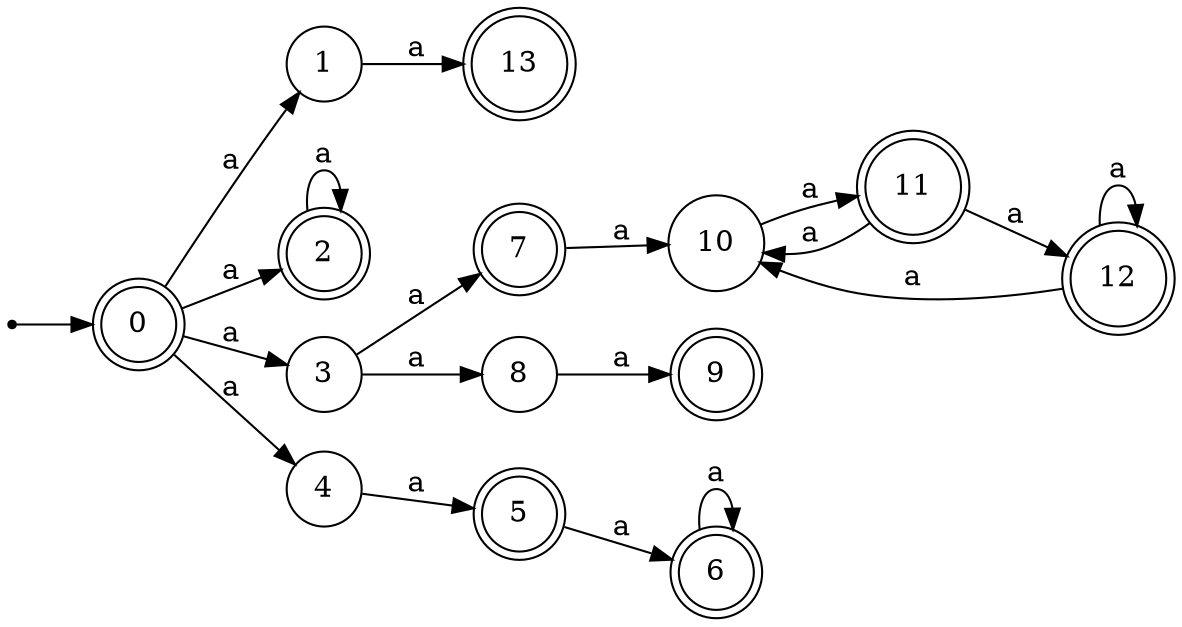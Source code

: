digraph finite_state_machine {
rankdir=LR;
size="20,20";
node [shape = point]; "dummy0"
node [shape = doublecircle]; "0";"dummy0" -> "0";
node [shape = circle]; "1";
node [shape = doublecircle]; "2";node [shape = circle]; "3";
node [shape = circle]; "4";
node [shape = doublecircle]; "5";node [shape = doublecircle]; "6";node [shape = doublecircle]; "7";node [shape = circle]; "8";
node [shape = doublecircle]; "9";node [shape = circle]; "10";
node [shape = doublecircle]; "11";node [shape = doublecircle]; "12";node [shape = doublecircle]; "13";"0" -> "1" [label = "a"];
 "0" -> "2" [label = "a"];
 "0" -> "3" [label = "a"];
 "0" -> "4" [label = "a"];
 "4" -> "5" [label = "a"];
 "5" -> "6" [label = "a"];
 "6" -> "6" [label = "a"];
 "3" -> "8" [label = "a"];
 "3" -> "7" [label = "a"];
 "8" -> "9" [label = "a"];
 "7" -> "10" [label = "a"];
 "10" -> "11" [label = "a"];
 "11" -> "10" [label = "a"];
 "11" -> "12" [label = "a"];
 "12" -> "10" [label = "a"];
 "12" -> "12" [label = "a"];
 "2" -> "2" [label = "a"];
 "1" -> "13" [label = "a"];
 }
